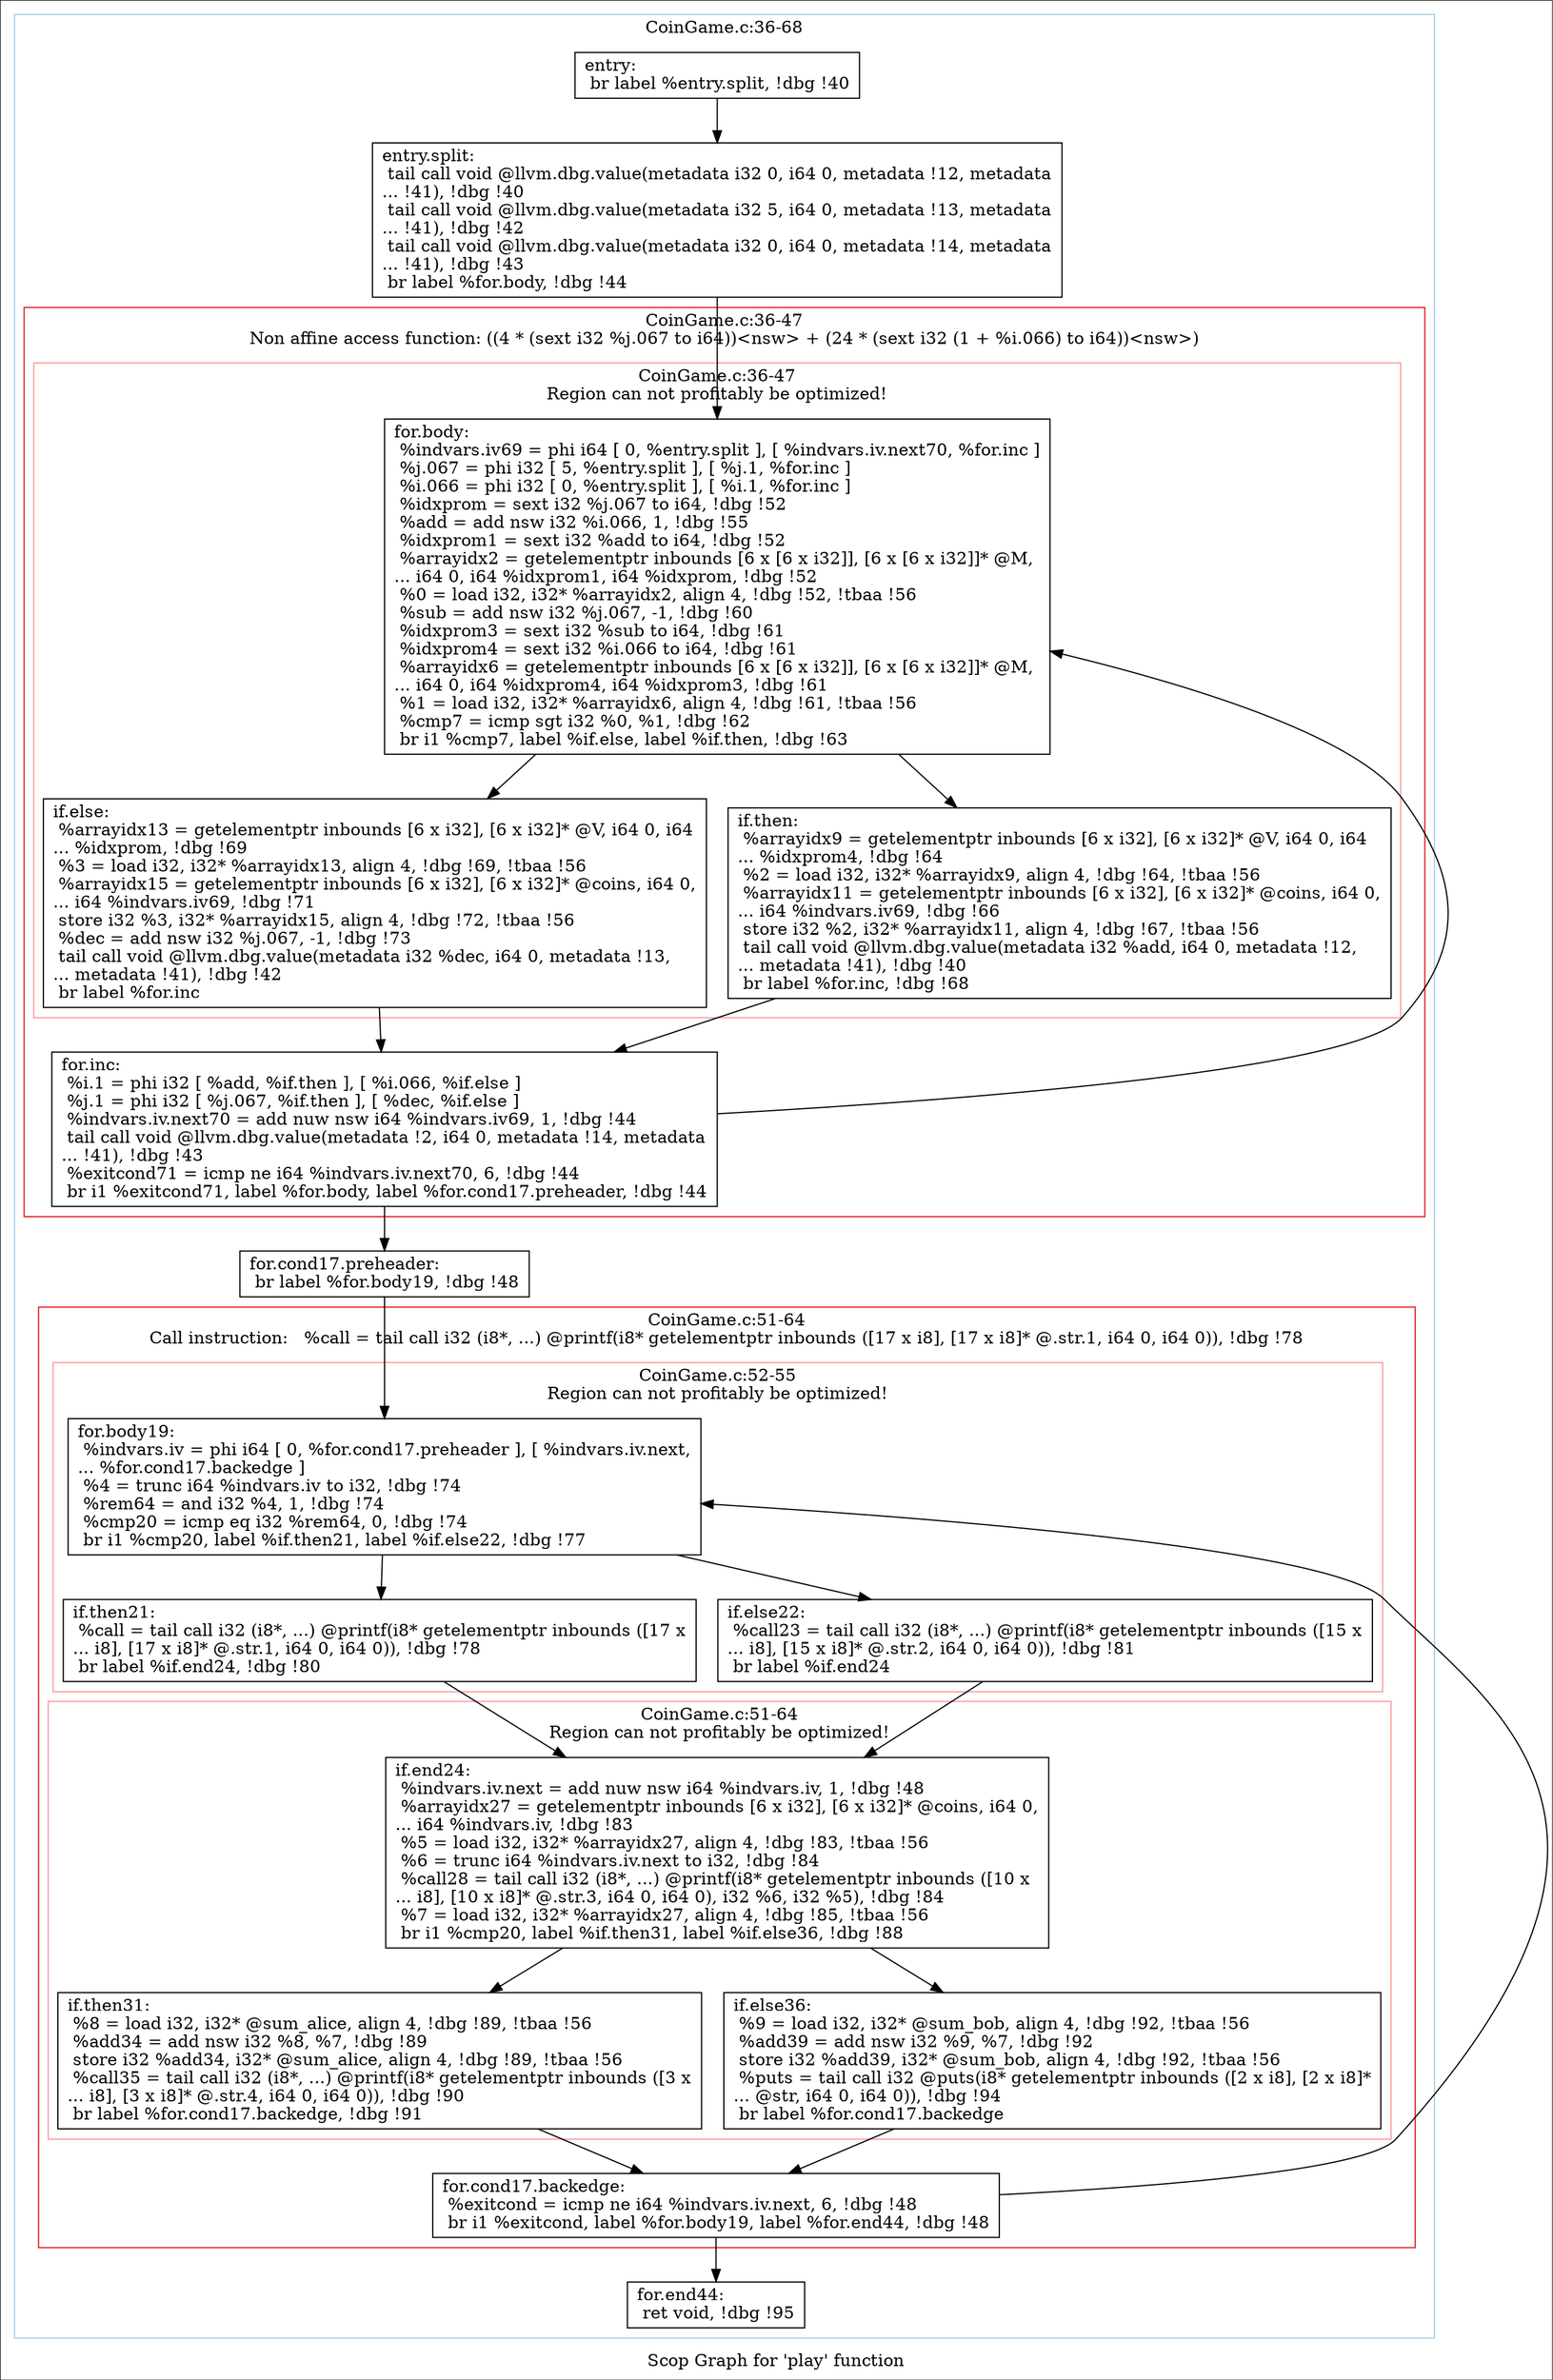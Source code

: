 digraph "Scop Graph for 'play' function" {
	label="Scop Graph for 'play' function";

	Node0xa842e30 [shape=record,label="{entry:\l  br label %entry.split, !dbg !40\l}"];
	Node0xa842e30 -> Node0xa822160;
	Node0xa822160 [shape=record,label="{entry.split:                                      \l  tail call void @llvm.dbg.value(metadata i32 0, i64 0, metadata !12, metadata\l... !41), !dbg !40\l  tail call void @llvm.dbg.value(metadata i32 5, i64 0, metadata !13, metadata\l... !41), !dbg !42\l  tail call void @llvm.dbg.value(metadata i32 0, i64 0, metadata !14, metadata\l... !41), !dbg !43\l  br label %for.body, !dbg !44\l}"];
	Node0xa822160 -> Node0xa827d70;
	Node0xa827d70 [shape=record,label="{for.body:                                         \l  %indvars.iv69 = phi i64 [ 0, %entry.split ], [ %indvars.iv.next70, %for.inc ]\l  %j.067 = phi i32 [ 5, %entry.split ], [ %j.1, %for.inc ]\l  %i.066 = phi i32 [ 0, %entry.split ], [ %i.1, %for.inc ]\l  %idxprom = sext i32 %j.067 to i64, !dbg !52\l  %add = add nsw i32 %i.066, 1, !dbg !55\l  %idxprom1 = sext i32 %add to i64, !dbg !52\l  %arrayidx2 = getelementptr inbounds [6 x [6 x i32]], [6 x [6 x i32]]* @M,\l... i64 0, i64 %idxprom1, i64 %idxprom, !dbg !52\l  %0 = load i32, i32* %arrayidx2, align 4, !dbg !52, !tbaa !56\l  %sub = add nsw i32 %j.067, -1, !dbg !60\l  %idxprom3 = sext i32 %sub to i64, !dbg !61\l  %idxprom4 = sext i32 %i.066 to i64, !dbg !61\l  %arrayidx6 = getelementptr inbounds [6 x [6 x i32]], [6 x [6 x i32]]* @M,\l... i64 0, i64 %idxprom4, i64 %idxprom3, !dbg !61\l  %1 = load i32, i32* %arrayidx6, align 4, !dbg !61, !tbaa !56\l  %cmp7 = icmp sgt i32 %0, %1, !dbg !62\l  br i1 %cmp7, label %if.else, label %if.then, !dbg !63\l}"];
	Node0xa827d70 -> Node0xa82ac20;
	Node0xa827d70 -> Node0xa8dab00;
	Node0xa82ac20 [shape=record,label="{if.else:                                          \l  %arrayidx13 = getelementptr inbounds [6 x i32], [6 x i32]* @V, i64 0, i64\l... %idxprom, !dbg !69\l  %3 = load i32, i32* %arrayidx13, align 4, !dbg !69, !tbaa !56\l  %arrayidx15 = getelementptr inbounds [6 x i32], [6 x i32]* @coins, i64 0,\l... i64 %indvars.iv69, !dbg !71\l  store i32 %3, i32* %arrayidx15, align 4, !dbg !72, !tbaa !56\l  %dec = add nsw i32 %j.067, -1, !dbg !73\l  tail call void @llvm.dbg.value(metadata i32 %dec, i64 0, metadata !13,\l... metadata !41), !dbg !42\l  br label %for.inc\l}"];
	Node0xa82ac20 -> Node0xa835a40;
	Node0xa835a40 [shape=record,label="{for.inc:                                          \l  %i.1 = phi i32 [ %add, %if.then ], [ %i.066, %if.else ]\l  %j.1 = phi i32 [ %j.067, %if.then ], [ %dec, %if.else ]\l  %indvars.iv.next70 = add nuw nsw i64 %indvars.iv69, 1, !dbg !44\l  tail call void @llvm.dbg.value(metadata !2, i64 0, metadata !14, metadata\l... !41), !dbg !43\l  %exitcond71 = icmp ne i64 %indvars.iv.next70, 6, !dbg !44\l  br i1 %exitcond71, label %for.body, label %for.cond17.preheader, !dbg !44\l}"];
	Node0xa835a40 -> Node0xa827d70[constraint=false];
	Node0xa835a40 -> Node0xa841fe0;
	Node0xa841fe0 [shape=record,label="{for.cond17.preheader:                             \l  br label %for.body19, !dbg !48\l}"];
	Node0xa841fe0 -> Node0xa825d20;
	Node0xa825d20 [shape=record,label="{for.body19:                                       \l  %indvars.iv = phi i64 [ 0, %for.cond17.preheader ], [ %indvars.iv.next,\l... %for.cond17.backedge ]\l  %4 = trunc i64 %indvars.iv to i32, !dbg !74\l  %rem64 = and i32 %4, 1, !dbg !74\l  %cmp20 = icmp eq i32 %rem64, 0, !dbg !74\l  br i1 %cmp20, label %if.then21, label %if.else22, !dbg !77\l}"];
	Node0xa825d20 -> Node0xa825d40;
	Node0xa825d20 -> Node0xa82cc70;
	Node0xa825d40 [shape=record,label="{if.then21:                                        \l  %call = tail call i32 (i8*, ...) @printf(i8* getelementptr inbounds ([17 x\l... i8], [17 x i8]* @.str.1, i64 0, i64 0)), !dbg !78\l  br label %if.end24, !dbg !80\l}"];
	Node0xa825d40 -> Node0xa82cc90;
	Node0xa82cc90 [shape=record,label="{if.end24:                                         \l  %indvars.iv.next = add nuw nsw i64 %indvars.iv, 1, !dbg !48\l  %arrayidx27 = getelementptr inbounds [6 x i32], [6 x i32]* @coins, i64 0,\l... i64 %indvars.iv, !dbg !83\l  %5 = load i32, i32* %arrayidx27, align 4, !dbg !83, !tbaa !56\l  %6 = trunc i64 %indvars.iv.next to i32, !dbg !84\l  %call28 = tail call i32 (i8*, ...) @printf(i8* getelementptr inbounds ([10 x\l... i8], [10 x i8]* @.str.3, i64 0, i64 0), i32 %6, i32 %5), !dbg !84\l  %7 = load i32, i32* %arrayidx27, align 4, !dbg !85, !tbaa !56\l  br i1 %cmp20, label %if.then31, label %if.else36, !dbg !88\l}"];
	Node0xa82cc90 -> Node0xa8365c0;
	Node0xa82cc90 -> Node0xa8365e0;
	Node0xa8365c0 [shape=record,label="{if.then31:                                        \l  %8 = load i32, i32* @sum_alice, align 4, !dbg !89, !tbaa !56\l  %add34 = add nsw i32 %8, %7, !dbg !89\l  store i32 %add34, i32* @sum_alice, align 4, !dbg !89, !tbaa !56\l  %call35 = tail call i32 (i8*, ...) @printf(i8* getelementptr inbounds ([3 x\l... i8], [3 x i8]* @.str.4, i64 0, i64 0)), !dbg !90\l  br label %for.cond17.backedge, !dbg !91\l}"];
	Node0xa8365c0 -> Node0xa8c87c0;
	Node0xa8c87c0 [shape=record,label="{for.cond17.backedge:                              \l  %exitcond = icmp ne i64 %indvars.iv.next, 6, !dbg !48\l  br i1 %exitcond, label %for.body19, label %for.end44, !dbg !48\l}"];
	Node0xa8c87c0 -> Node0xa825d20[constraint=false];
	Node0xa8c87c0 -> Node0xa836690;
	Node0xa836690 [shape=record,label="{for.end44:                                        \l  ret void, !dbg !95\l}"];
	Node0xa8365e0 [shape=record,label="{if.else36:                                        \l  %9 = load i32, i32* @sum_bob, align 4, !dbg !92, !tbaa !56\l  %add39 = add nsw i32 %9, %7, !dbg !92\l  store i32 %add39, i32* @sum_bob, align 4, !dbg !92, !tbaa !56\l  %puts = tail call i32 @puts(i8* getelementptr inbounds ([2 x i8], [2 x i8]*\l... @str, i64 0, i64 0)), !dbg !94\l  br label %for.cond17.backedge\l}"];
	Node0xa8365e0 -> Node0xa8c87c0;
	Node0xa82cc70 [shape=record,label="{if.else22:                                        \l  %call23 = tail call i32 (i8*, ...) @printf(i8* getelementptr inbounds ([15 x\l... i8], [15 x i8]* @.str.2, i64 0, i64 0)), !dbg !81\l  br label %if.end24\l}"];
	Node0xa82cc70 -> Node0xa82cc90;
	Node0xa8dab00 [shape=record,label="{if.then:                                          \l  %arrayidx9 = getelementptr inbounds [6 x i32], [6 x i32]* @V, i64 0, i64\l... %idxprom4, !dbg !64\l  %2 = load i32, i32* %arrayidx9, align 4, !dbg !64, !tbaa !56\l  %arrayidx11 = getelementptr inbounds [6 x i32], [6 x i32]* @coins, i64 0,\l... i64 %indvars.iv69, !dbg !66\l  store i32 %2, i32* %arrayidx11, align 4, !dbg !67, !tbaa !56\l  tail call void @llvm.dbg.value(metadata i32 %add, i64 0, metadata !12,\l... metadata !41), !dbg !40\l  br label %for.inc, !dbg !68\l}"];
	Node0xa8dab00 -> Node0xa835a40;
	colorscheme = "paired12"
        subgraph cluster_0xa8dd870 {
          label = "CoinGame.c:36-68
";
          style = solid;
          color = 1
          subgraph cluster_0xa82d270 {
            label = "CoinGame.c:36-47
Non affine access function: ((4 * (sext i32 %j.067 to i64))<nsw> + (24 * (sext i32 (1 + %i.066) to i64))<nsw>)";
            style = solid;
            color = 6
            subgraph cluster_0xa831fa0 {
              label = "CoinGame.c:36-47
Region can not profitably be optimized!";
              style = solid;
              color = 5
              Node0xa827d70;
              Node0xa82ac20;
              Node0xa8dab00;
            }
            Node0xa835a40;
          }
          subgraph cluster_0xa8c8740 {
            label = "CoinGame.c:51-64
Call instruction:   %call = tail call i32 (i8*, ...) @printf(i8* getelementptr inbounds ([17 x i8], [17 x i8]* @.str.1, i64 0, i64 0)), !dbg !78";
            style = solid;
            color = 6
            subgraph cluster_0xa821670 {
              label = "CoinGame.c:52-55
Region can not profitably be optimized!";
              style = solid;
              color = 5
              Node0xa825d20;
              Node0xa825d40;
              Node0xa82cc70;
            }
            subgraph cluster_0xa82aed0 {
              label = "CoinGame.c:51-64
Region can not profitably be optimized!";
              style = solid;
              color = 5
              Node0xa82cc90;
              Node0xa8365c0;
              Node0xa8365e0;
            }
            Node0xa8c87c0;
          }
          Node0xa842e30;
          Node0xa822160;
          Node0xa841fe0;
          Node0xa836690;
        }
}
